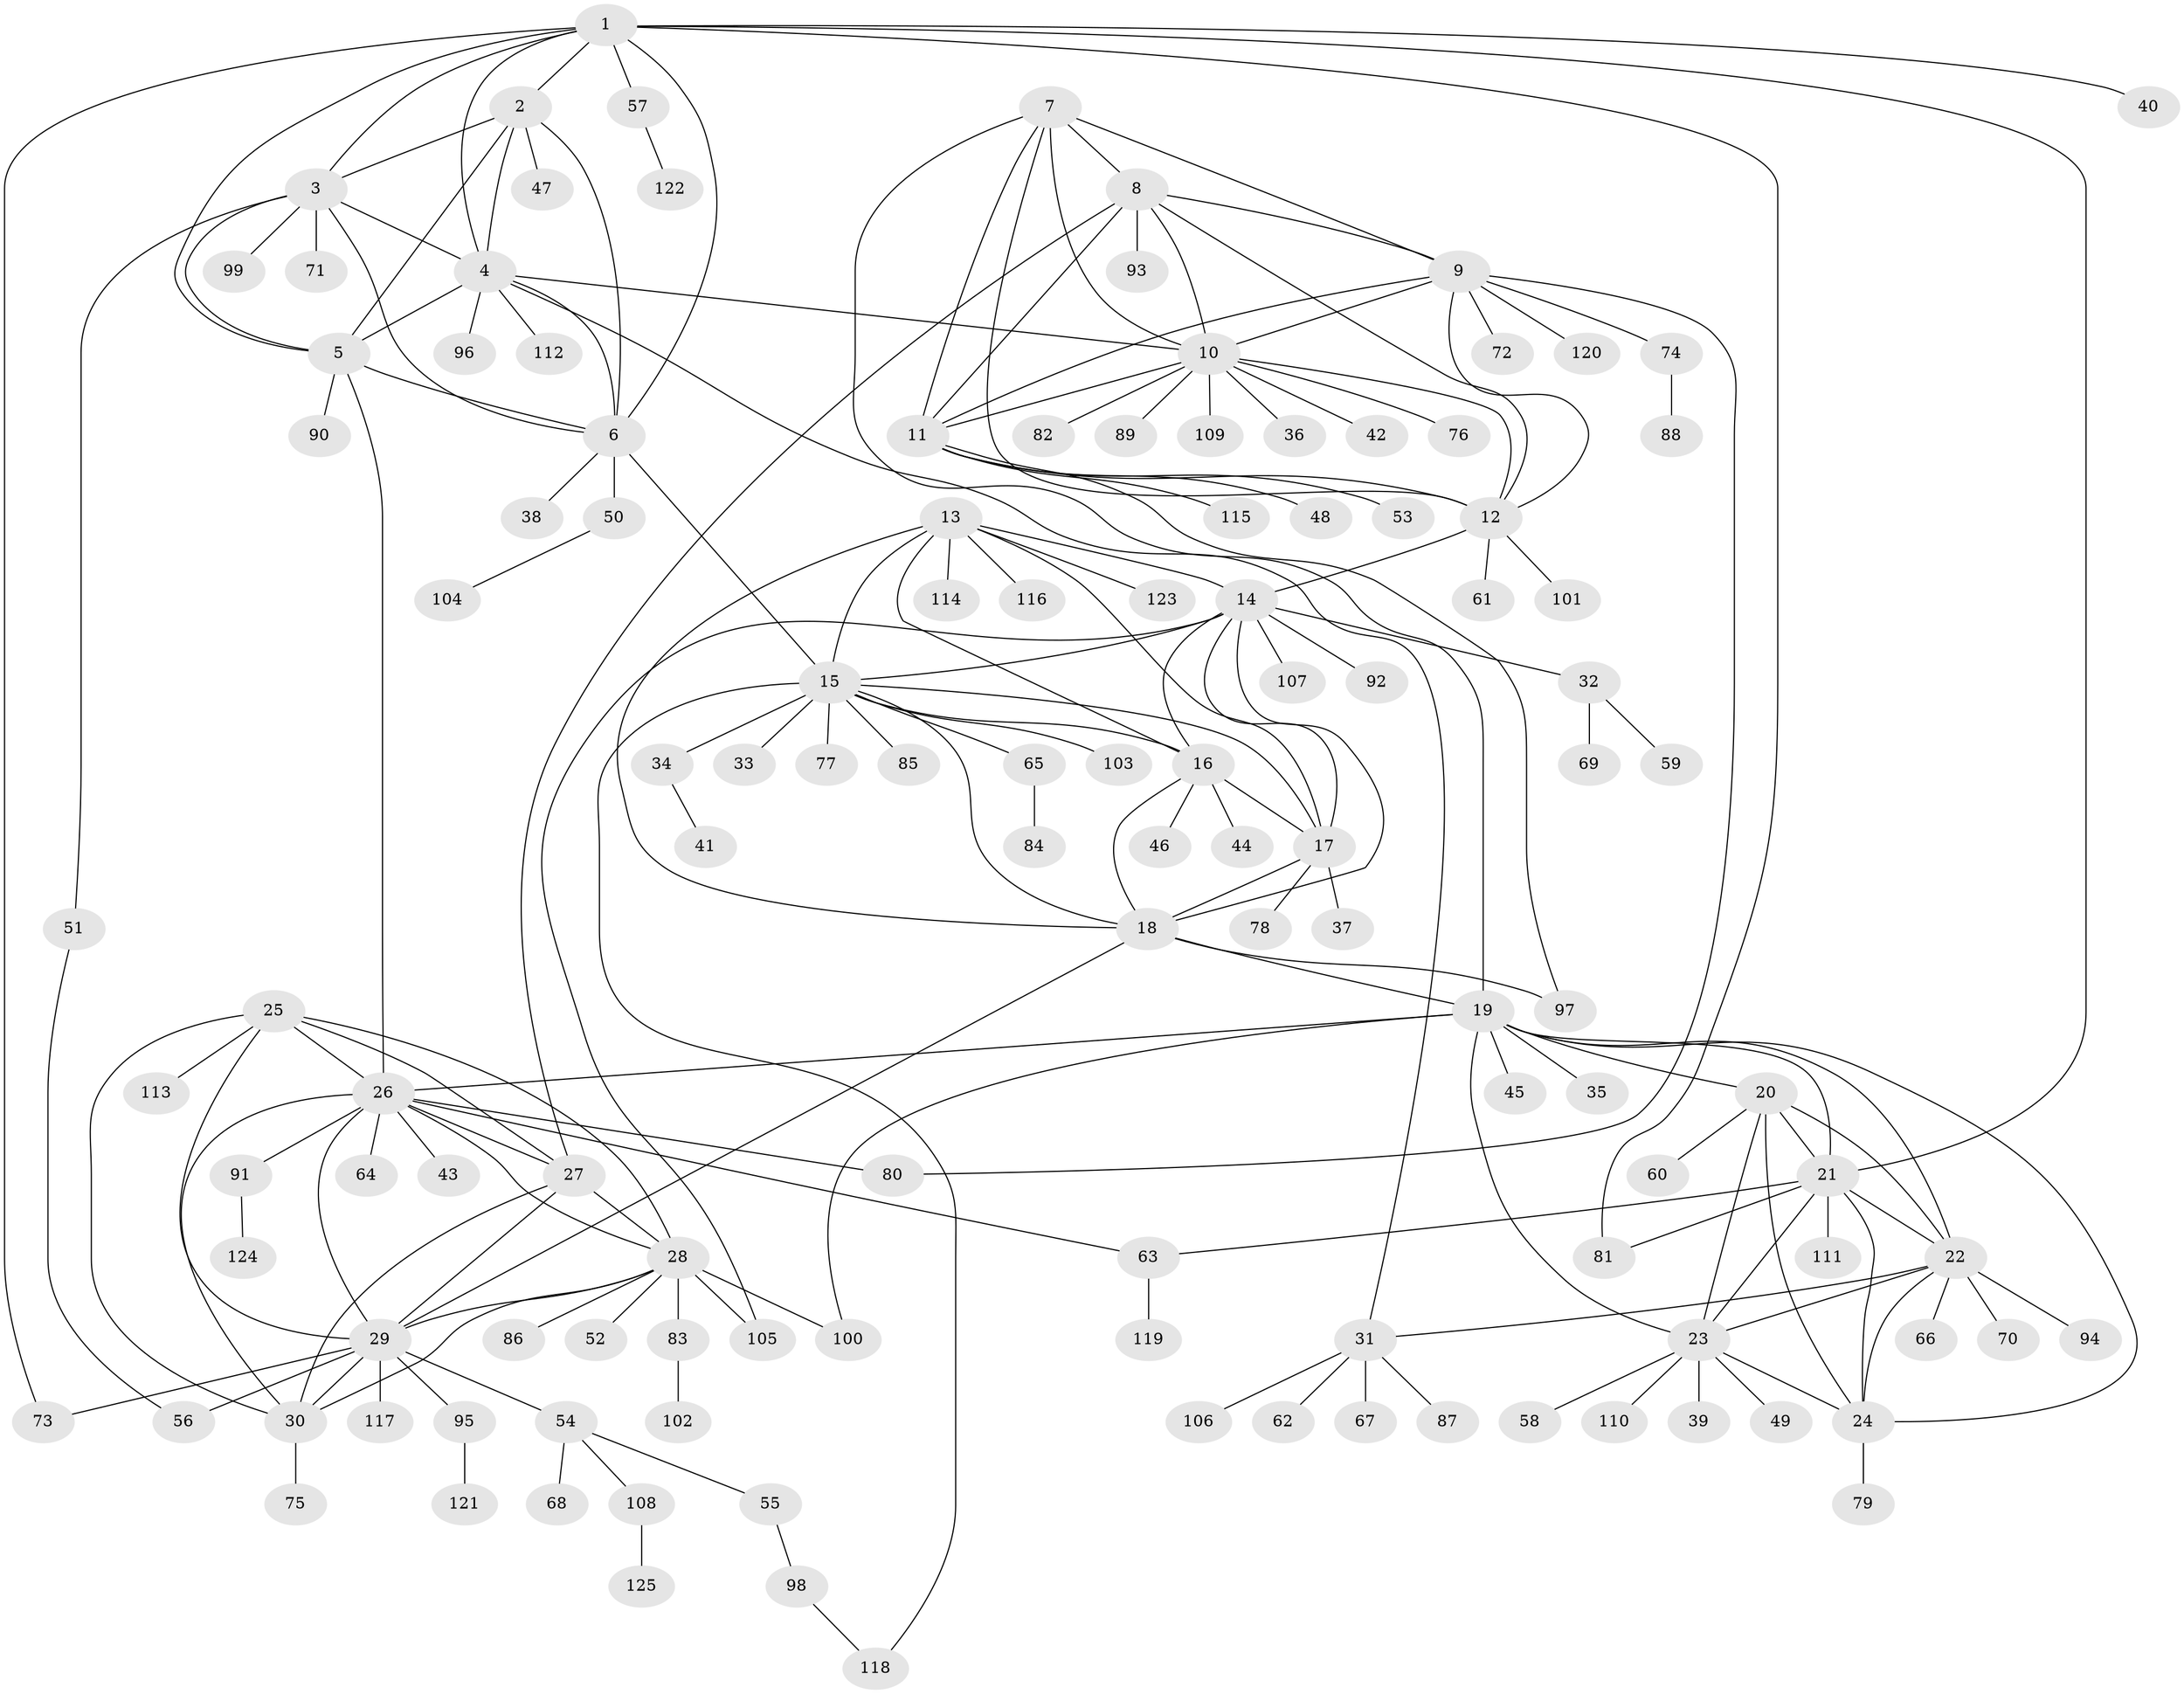 // coarse degree distribution, {5: 0.022988505747126436, 8: 0.022988505747126436, 10: 0.034482758620689655, 12: 0.022988505747126436, 15: 0.011494252873563218, 6: 0.011494252873563218, 9: 0.011494252873563218, 4: 0.022988505747126436, 13: 0.011494252873563218, 1: 0.7241379310344828, 2: 0.10344827586206896}
// Generated by graph-tools (version 1.1) at 2025/58/03/04/25 21:58:44]
// undirected, 125 vertices, 190 edges
graph export_dot {
graph [start="1"]
  node [color=gray90,style=filled];
  1;
  2;
  3;
  4;
  5;
  6;
  7;
  8;
  9;
  10;
  11;
  12;
  13;
  14;
  15;
  16;
  17;
  18;
  19;
  20;
  21;
  22;
  23;
  24;
  25;
  26;
  27;
  28;
  29;
  30;
  31;
  32;
  33;
  34;
  35;
  36;
  37;
  38;
  39;
  40;
  41;
  42;
  43;
  44;
  45;
  46;
  47;
  48;
  49;
  50;
  51;
  52;
  53;
  54;
  55;
  56;
  57;
  58;
  59;
  60;
  61;
  62;
  63;
  64;
  65;
  66;
  67;
  68;
  69;
  70;
  71;
  72;
  73;
  74;
  75;
  76;
  77;
  78;
  79;
  80;
  81;
  82;
  83;
  84;
  85;
  86;
  87;
  88;
  89;
  90;
  91;
  92;
  93;
  94;
  95;
  96;
  97;
  98;
  99;
  100;
  101;
  102;
  103;
  104;
  105;
  106;
  107;
  108;
  109;
  110;
  111;
  112;
  113;
  114;
  115;
  116;
  117;
  118;
  119;
  120;
  121;
  122;
  123;
  124;
  125;
  1 -- 2;
  1 -- 3;
  1 -- 4;
  1 -- 5;
  1 -- 6;
  1 -- 21;
  1 -- 40;
  1 -- 57;
  1 -- 73;
  1 -- 81;
  2 -- 3;
  2 -- 4;
  2 -- 5;
  2 -- 6;
  2 -- 47;
  3 -- 4;
  3 -- 5;
  3 -- 6;
  3 -- 51;
  3 -- 71;
  3 -- 99;
  4 -- 5;
  4 -- 6;
  4 -- 10;
  4 -- 31;
  4 -- 96;
  4 -- 112;
  5 -- 6;
  5 -- 26;
  5 -- 90;
  6 -- 15;
  6 -- 38;
  6 -- 50;
  7 -- 8;
  7 -- 9;
  7 -- 10;
  7 -- 11;
  7 -- 12;
  7 -- 19;
  8 -- 9;
  8 -- 10;
  8 -- 11;
  8 -- 12;
  8 -- 27;
  8 -- 93;
  9 -- 10;
  9 -- 11;
  9 -- 12;
  9 -- 72;
  9 -- 74;
  9 -- 80;
  9 -- 120;
  10 -- 11;
  10 -- 12;
  10 -- 36;
  10 -- 42;
  10 -- 76;
  10 -- 82;
  10 -- 89;
  10 -- 109;
  11 -- 12;
  11 -- 48;
  11 -- 53;
  11 -- 97;
  11 -- 115;
  12 -- 14;
  12 -- 61;
  12 -- 101;
  13 -- 14;
  13 -- 15;
  13 -- 16;
  13 -- 17;
  13 -- 18;
  13 -- 114;
  13 -- 116;
  13 -- 123;
  14 -- 15;
  14 -- 16;
  14 -- 17;
  14 -- 18;
  14 -- 32;
  14 -- 92;
  14 -- 105;
  14 -- 107;
  15 -- 16;
  15 -- 17;
  15 -- 18;
  15 -- 33;
  15 -- 34;
  15 -- 65;
  15 -- 77;
  15 -- 85;
  15 -- 103;
  15 -- 118;
  16 -- 17;
  16 -- 18;
  16 -- 44;
  16 -- 46;
  17 -- 18;
  17 -- 37;
  17 -- 78;
  18 -- 19;
  18 -- 29;
  18 -- 97;
  19 -- 20;
  19 -- 21;
  19 -- 22;
  19 -- 23;
  19 -- 24;
  19 -- 26;
  19 -- 35;
  19 -- 45;
  19 -- 100;
  20 -- 21;
  20 -- 22;
  20 -- 23;
  20 -- 24;
  20 -- 60;
  21 -- 22;
  21 -- 23;
  21 -- 24;
  21 -- 63;
  21 -- 81;
  21 -- 111;
  22 -- 23;
  22 -- 24;
  22 -- 31;
  22 -- 66;
  22 -- 70;
  22 -- 94;
  23 -- 24;
  23 -- 39;
  23 -- 49;
  23 -- 58;
  23 -- 110;
  24 -- 79;
  25 -- 26;
  25 -- 27;
  25 -- 28;
  25 -- 29;
  25 -- 30;
  25 -- 113;
  26 -- 27;
  26 -- 28;
  26 -- 29;
  26 -- 30;
  26 -- 43;
  26 -- 63;
  26 -- 64;
  26 -- 80;
  26 -- 91;
  27 -- 28;
  27 -- 29;
  27 -- 30;
  28 -- 29;
  28 -- 30;
  28 -- 52;
  28 -- 83;
  28 -- 86;
  28 -- 100;
  28 -- 105;
  29 -- 30;
  29 -- 54;
  29 -- 56;
  29 -- 73;
  29 -- 95;
  29 -- 117;
  30 -- 75;
  31 -- 62;
  31 -- 67;
  31 -- 87;
  31 -- 106;
  32 -- 59;
  32 -- 69;
  34 -- 41;
  50 -- 104;
  51 -- 56;
  54 -- 55;
  54 -- 68;
  54 -- 108;
  55 -- 98;
  57 -- 122;
  63 -- 119;
  65 -- 84;
  74 -- 88;
  83 -- 102;
  91 -- 124;
  95 -- 121;
  98 -- 118;
  108 -- 125;
}
